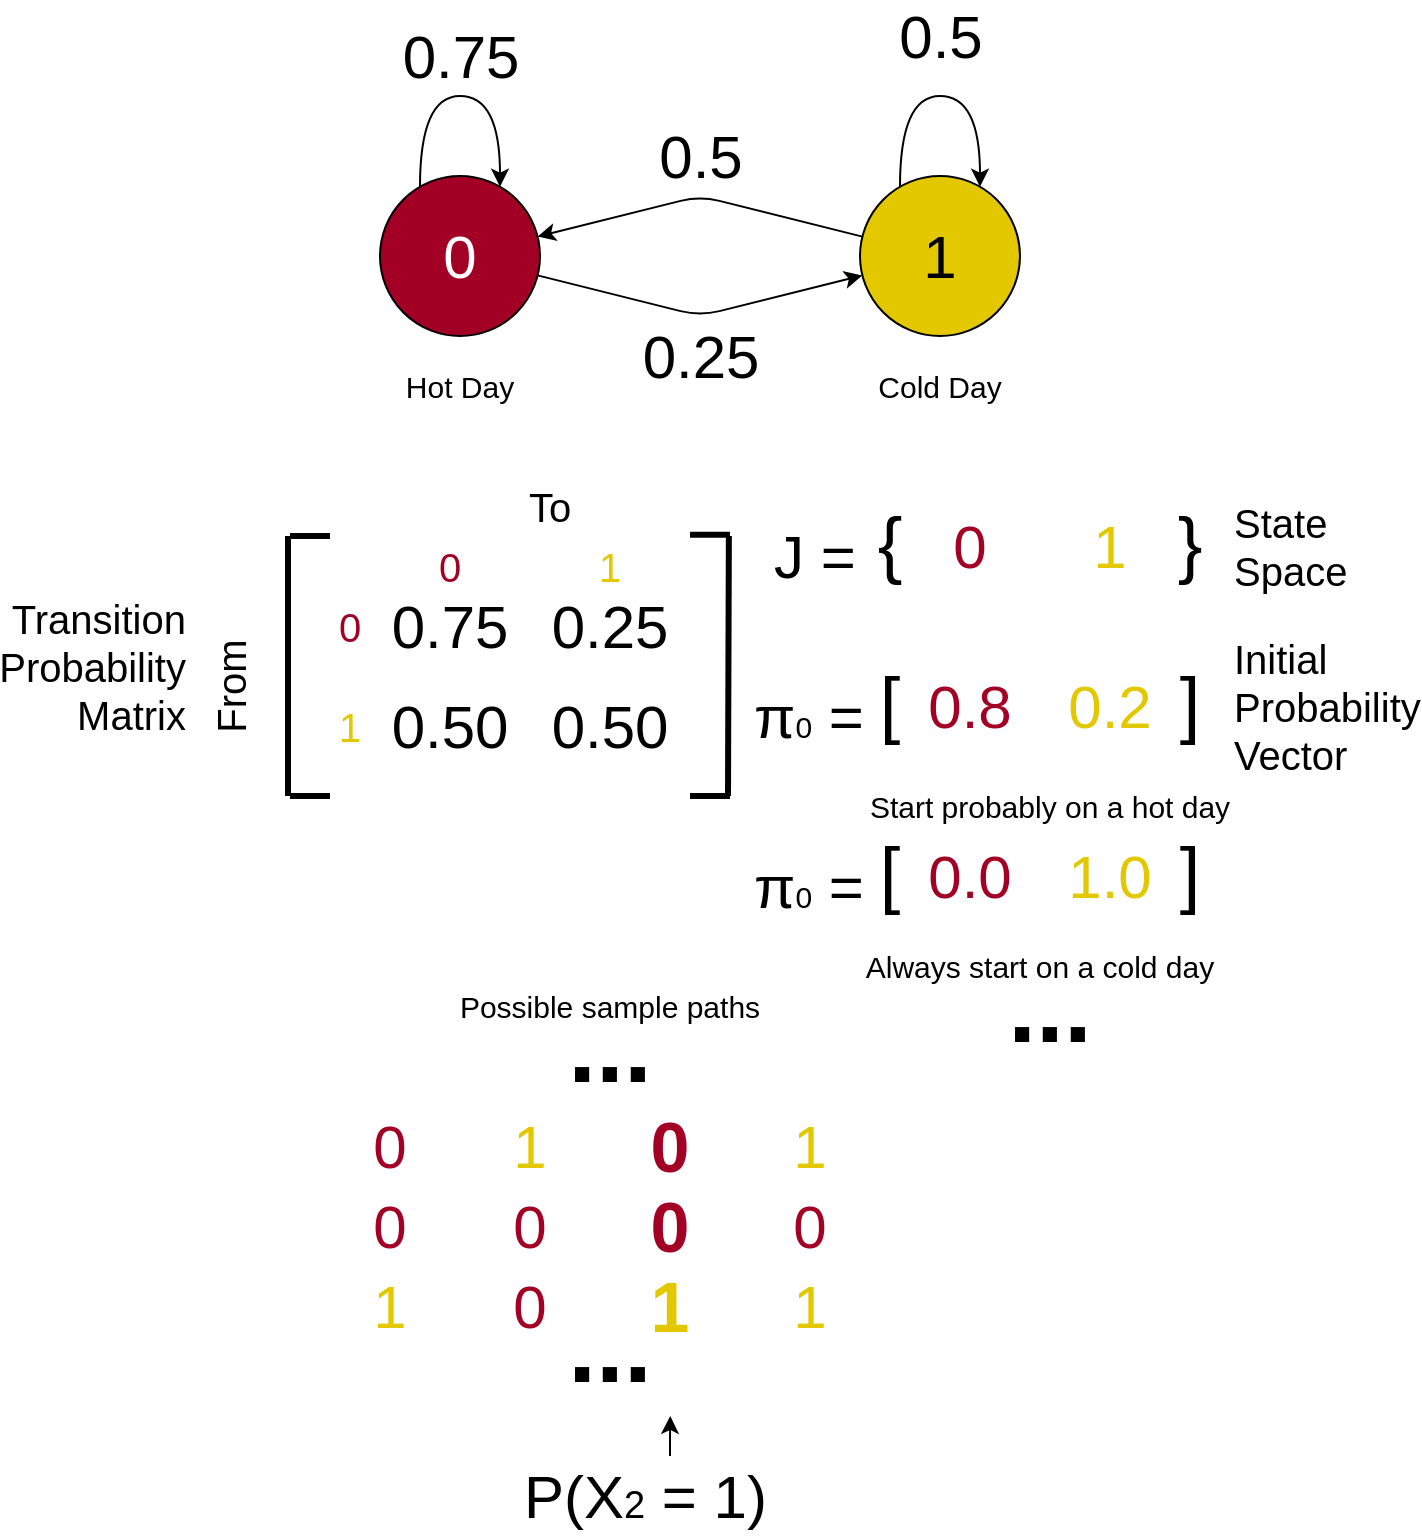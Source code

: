 <mxfile>
    <diagram id="0z1QWQmxoXmX3ae4kdpT" name="Page-1">
        <mxGraphModel dx="1883" dy="1312" grid="1" gridSize="10" guides="1" tooltips="1" connect="1" arrows="1" fold="1" page="1" pageScale="1" pageWidth="850" pageHeight="1100" math="0" shadow="0">
            <root>
                <mxCell id="0"/>
                <mxCell id="1" parent="0"/>
                <mxCell id="83" value="0.25" style="edgeStyle=none;html=1;fontSize=30;labelBackgroundColor=none;" edge="1" parent="1" source="5" target="15">
                    <mxGeometry y="-20" relative="1" as="geometry">
                        <Array as="points">
                            <mxPoint x="265" y="170"/>
                        </Array>
                        <mxPoint x="-5" y="1" as="offset"/>
                    </mxGeometry>
                </mxCell>
                <mxCell id="85" value="0.75" style="edgeStyle=orthogonalEdgeStyle;html=1;curved=1;fontSize=30;labelBackgroundColor=none;" edge="1" parent="1" source="5" target="5">
                    <mxGeometry y="20" relative="1" as="geometry">
                        <mxPoint x="135" y="30" as="targetPoint"/>
                        <Array as="points">
                            <mxPoint x="165" y="60"/>
                        </Array>
                        <mxPoint as="offset"/>
                    </mxGeometry>
                </mxCell>
                <mxCell id="5" value="0" style="ellipse;whiteSpace=wrap;html=1;aspect=fixed;fontSize=30;labelBackgroundColor=none;fillColor=#a20025;fontColor=#ffffff;strokeColor=#000000;" vertex="1" parent="1">
                    <mxGeometry x="105" y="100" width="80" height="80" as="geometry"/>
                </mxCell>
                <mxCell id="84" value="0.5" style="edgeStyle=none;html=1;fontSize=30;labelBackgroundColor=none;" edge="1" parent="1" source="15" target="5">
                    <mxGeometry y="-20" relative="1" as="geometry">
                        <Array as="points">
                            <mxPoint x="265" y="110"/>
                        </Array>
                        <mxPoint x="5" y="-1" as="offset"/>
                    </mxGeometry>
                </mxCell>
                <mxCell id="15" value="1" style="ellipse;whiteSpace=wrap;html=1;aspect=fixed;fontSize=30;labelBackgroundColor=none;fillColor=#e3c800;fontColor=#000000;strokeColor=#000000;" vertex="1" parent="1">
                    <mxGeometry x="345" y="100" width="80" height="80" as="geometry"/>
                </mxCell>
                <mxCell id="17" value="0.8" style="text;html=1;strokeColor=none;fillColor=none;align=center;verticalAlign=middle;whiteSpace=wrap;rounded=0;labelBackgroundColor=none;fontSize=30;fontColor=#A20025;" vertex="1" parent="1">
                    <mxGeometry x="370" y="350" width="60" height="30" as="geometry"/>
                </mxCell>
                <mxCell id="21" value="0.2" style="text;html=1;strokeColor=none;fillColor=none;align=center;verticalAlign=middle;whiteSpace=wrap;rounded=0;labelBackgroundColor=none;fontSize=30;fontColor=#E3C800;" vertex="1" parent="1">
                    <mxGeometry x="440" y="350" width="60" height="30" as="geometry"/>
                </mxCell>
                <mxCell id="22" value="[" style="text;html=1;strokeColor=none;fillColor=none;align=center;verticalAlign=middle;whiteSpace=wrap;rounded=0;labelBackgroundColor=none;fontSize=37;" vertex="1" parent="1">
                    <mxGeometry x="330" y="350" width="60" height="30" as="geometry"/>
                </mxCell>
                <mxCell id="23" value="]" style="text;html=1;strokeColor=none;fillColor=none;align=center;verticalAlign=middle;whiteSpace=wrap;rounded=0;labelBackgroundColor=none;fontSize=37;" vertex="1" parent="1">
                    <mxGeometry x="480" y="350" width="60" height="30" as="geometry"/>
                </mxCell>
                <mxCell id="36" value="0.25" style="text;html=1;strokeColor=none;fillColor=none;align=center;verticalAlign=middle;whiteSpace=wrap;rounded=0;labelBackgroundColor=none;fontSize=30;fontColor=default;" vertex="1" parent="1">
                    <mxGeometry x="190" y="310" width="60" height="30" as="geometry"/>
                </mxCell>
                <mxCell id="37" value="0.50" style="text;html=1;strokeColor=none;fillColor=none;align=center;verticalAlign=middle;whiteSpace=wrap;rounded=0;labelBackgroundColor=none;fontSize=30;fontColor=default;" vertex="1" parent="1">
                    <mxGeometry x="190" y="360" width="60" height="30" as="geometry"/>
                </mxCell>
                <mxCell id="40" value="0.75" style="text;html=1;strokeColor=none;fillColor=none;align=center;verticalAlign=middle;whiteSpace=wrap;rounded=0;labelBackgroundColor=none;fontSize=30;fontColor=default;" vertex="1" parent="1">
                    <mxGeometry x="110" y="310" width="60" height="30" as="geometry"/>
                </mxCell>
                <mxCell id="41" value="0.50" style="text;html=1;strokeColor=none;fillColor=none;align=center;verticalAlign=middle;whiteSpace=wrap;rounded=0;labelBackgroundColor=none;fontSize=30;fontColor=default;" vertex="1" parent="1">
                    <mxGeometry x="110" y="360" width="60" height="30" as="geometry"/>
                </mxCell>
                <mxCell id="44" value="0" style="text;html=1;strokeColor=none;fillColor=none;align=center;verticalAlign=middle;whiteSpace=wrap;rounded=0;labelBackgroundColor=none;fontSize=20;fontColor=#A20025;" vertex="1" parent="1">
                    <mxGeometry x="110" y="280" width="60" height="30" as="geometry"/>
                </mxCell>
                <mxCell id="48" value="1" style="text;html=1;strokeColor=none;fillColor=none;align=center;verticalAlign=middle;whiteSpace=wrap;rounded=0;labelBackgroundColor=none;fontSize=20;fontColor=#E3C800;" vertex="1" parent="1">
                    <mxGeometry x="190" y="280" width="60" height="30" as="geometry"/>
                </mxCell>
                <mxCell id="49" value="0" style="text;html=1;strokeColor=none;fillColor=none;align=center;verticalAlign=middle;whiteSpace=wrap;rounded=0;labelBackgroundColor=none;fontSize=20;fontColor=#A20025;" vertex="1" parent="1">
                    <mxGeometry x="60" y="310" width="60" height="30" as="geometry"/>
                </mxCell>
                <mxCell id="53" value="1" style="text;html=1;strokeColor=none;fillColor=none;align=center;verticalAlign=middle;whiteSpace=wrap;rounded=0;labelBackgroundColor=none;fontSize=20;fontColor=#E3C800;" vertex="1" parent="1">
                    <mxGeometry x="60" y="360" width="60" height="30" as="geometry"/>
                </mxCell>
                <mxCell id="61" value="From" style="text;html=1;strokeColor=none;fillColor=none;align=center;verticalAlign=middle;whiteSpace=wrap;rounded=0;labelBackgroundColor=none;fontSize=20;fontColor=default;rotation=-90;" vertex="1" parent="1">
                    <mxGeometry y="340" width="60" height="30" as="geometry"/>
                </mxCell>
                <mxCell id="62" value="To" style="text;html=1;strokeColor=none;fillColor=none;align=center;verticalAlign=middle;whiteSpace=wrap;rounded=0;labelBackgroundColor=none;fontSize=20;fontColor=default;rotation=0;" vertex="1" parent="1">
                    <mxGeometry x="160" y="250" width="60" height="30" as="geometry"/>
                </mxCell>
                <mxCell id="63" value="Initial Probability Vector" style="text;html=1;strokeColor=none;fillColor=none;align=left;verticalAlign=middle;whiteSpace=wrap;rounded=0;labelBackgroundColor=none;fontSize=20;fontColor=default;rotation=0;" vertex="1" parent="1">
                    <mxGeometry x="530" y="350" width="80" height="30" as="geometry"/>
                </mxCell>
                <mxCell id="64" value="Transition Probability Matrix" style="text;html=1;strokeColor=none;fillColor=none;align=right;verticalAlign=middle;whiteSpace=wrap;rounded=0;labelBackgroundColor=none;fontSize=20;fontColor=default;rotation=0;" vertex="1" parent="1">
                    <mxGeometry x="-70" y="330" width="80" height="30" as="geometry"/>
                </mxCell>
                <mxCell id="65" value="" style="endArrow=none;html=1;labelBackgroundColor=none;fontSize=20;fontColor=default;endSize=20;strokeWidth=3;" edge="1" parent="1">
                    <mxGeometry width="50" height="50" relative="1" as="geometry">
                        <mxPoint x="279" y="410" as="sourcePoint"/>
                        <mxPoint x="279.43" y="280" as="targetPoint"/>
                    </mxGeometry>
                </mxCell>
                <mxCell id="66" value="" style="endArrow=none;html=1;labelBackgroundColor=none;fontSize=20;fontColor=default;endSize=20;strokeWidth=3;" edge="1" parent="1">
                    <mxGeometry width="50" height="50" relative="1" as="geometry">
                        <mxPoint x="59" y="410" as="sourcePoint"/>
                        <mxPoint x="59" y="280" as="targetPoint"/>
                    </mxGeometry>
                </mxCell>
                <mxCell id="67" value="" style="endArrow=none;html=1;labelBackgroundColor=none;fontSize=20;fontColor=default;endSize=20;strokeWidth=3;" edge="1" parent="1">
                    <mxGeometry width="50" height="50" relative="1" as="geometry">
                        <mxPoint x="80" y="280" as="sourcePoint"/>
                        <mxPoint x="60" y="280" as="targetPoint"/>
                    </mxGeometry>
                </mxCell>
                <mxCell id="68" value="" style="endArrow=none;html=1;labelBackgroundColor=none;fontSize=20;fontColor=default;endSize=20;strokeWidth=3;" edge="1" parent="1">
                    <mxGeometry width="50" height="50" relative="1" as="geometry">
                        <mxPoint x="80" y="410" as="sourcePoint"/>
                        <mxPoint x="60" y="410" as="targetPoint"/>
                    </mxGeometry>
                </mxCell>
                <mxCell id="69" value="" style="endArrow=none;html=1;labelBackgroundColor=none;fontSize=20;fontColor=default;endSize=20;strokeWidth=3;" edge="1" parent="1">
                    <mxGeometry width="50" height="50" relative="1" as="geometry">
                        <mxPoint x="280" y="410" as="sourcePoint"/>
                        <mxPoint x="260" y="410" as="targetPoint"/>
                    </mxGeometry>
                </mxCell>
                <mxCell id="70" value="" style="endArrow=none;html=1;labelBackgroundColor=none;fontSize=20;fontColor=default;endSize=20;strokeWidth=3;" edge="1" parent="1">
                    <mxGeometry width="50" height="50" relative="1" as="geometry">
                        <mxPoint x="280" y="279.43" as="sourcePoint"/>
                        <mxPoint x="260" y="279.43" as="targetPoint"/>
                    </mxGeometry>
                </mxCell>
                <mxCell id="71" value="Start probably on a hot day" style="text;html=1;strokeColor=none;fillColor=none;align=center;verticalAlign=middle;whiteSpace=wrap;rounded=0;labelBackgroundColor=none;fontSize=15;fontColor=default;rotation=0;" vertex="1" parent="1">
                    <mxGeometry x="330" y="400" width="220" height="30" as="geometry"/>
                </mxCell>
                <mxCell id="72" value="State Space" style="text;html=1;strokeColor=none;fillColor=none;align=left;verticalAlign=middle;whiteSpace=wrap;rounded=0;labelBackgroundColor=none;fontSize=20;fontColor=default;rotation=0;" vertex="1" parent="1">
                    <mxGeometry x="530" y="270" width="80" height="30" as="geometry"/>
                </mxCell>
                <mxCell id="73" value="}" style="text;html=1;strokeColor=none;fillColor=none;align=center;verticalAlign=middle;whiteSpace=wrap;rounded=0;labelBackgroundColor=none;fontSize=37;" vertex="1" parent="1">
                    <mxGeometry x="480" y="270" width="60" height="30" as="geometry"/>
                </mxCell>
                <mxCell id="74" value="{" style="text;html=1;strokeColor=none;fillColor=none;align=center;verticalAlign=middle;whiteSpace=wrap;rounded=0;labelBackgroundColor=none;fontSize=37;" vertex="1" parent="1">
                    <mxGeometry x="330" y="270" width="60" height="30" as="geometry"/>
                </mxCell>
                <mxCell id="75" value="0" style="text;html=1;strokeColor=none;fillColor=none;align=center;verticalAlign=middle;whiteSpace=wrap;rounded=0;labelBackgroundColor=none;fontSize=30;fontColor=#A20025;" vertex="1" parent="1">
                    <mxGeometry x="370" y="270" width="60" height="30" as="geometry"/>
                </mxCell>
                <mxCell id="79" value="1" style="text;html=1;strokeColor=none;fillColor=none;align=center;verticalAlign=middle;whiteSpace=wrap;rounded=0;labelBackgroundColor=none;fontSize=30;fontColor=#E3C800;" vertex="1" parent="1">
                    <mxGeometry x="440" y="270" width="60" height="30" as="geometry"/>
                </mxCell>
                <mxCell id="80" value="J =" style="text;html=1;strokeColor=none;fillColor=none;align=left;verticalAlign=middle;whiteSpace=wrap;rounded=0;labelBackgroundColor=none;fontSize=30;fontColor=default;rotation=0;" vertex="1" parent="1">
                    <mxGeometry x="300" y="270" width="80" height="40" as="geometry"/>
                </mxCell>
                <mxCell id="82" value="π&lt;font style=&quot;font-size: 15px&quot;&gt;0&lt;/font&gt; =" style="text;html=1;strokeColor=none;fillColor=none;align=left;verticalAlign=middle;whiteSpace=wrap;rounded=0;labelBackgroundColor=none;fontSize=30;fontColor=default;rotation=0;" vertex="1" parent="1">
                    <mxGeometry x="290" y="350" width="80" height="40" as="geometry"/>
                </mxCell>
                <mxCell id="86" value="0.5" style="edgeStyle=orthogonalEdgeStyle;curved=1;html=1;fontSize=30;labelBackgroundColor=none;" edge="1" parent="1" source="15" target="15">
                    <mxGeometry y="30" relative="1" as="geometry">
                        <Array as="points">
                            <mxPoint x="405" y="60"/>
                        </Array>
                        <mxPoint as="offset"/>
                    </mxGeometry>
                </mxCell>
                <mxCell id="87" value="Hot Day" style="text;html=1;strokeColor=none;fillColor=none;align=center;verticalAlign=middle;whiteSpace=wrap;rounded=0;labelBackgroundColor=none;fontSize=15;fontColor=default;rotation=0;" vertex="1" parent="1">
                    <mxGeometry x="85" y="190" width="120" height="30" as="geometry"/>
                </mxCell>
                <mxCell id="88" value="Cold Day" style="text;html=1;strokeColor=none;fillColor=none;align=center;verticalAlign=middle;whiteSpace=wrap;rounded=0;labelBackgroundColor=none;fontSize=15;fontColor=default;rotation=0;" vertex="1" parent="1">
                    <mxGeometry x="325" y="190" width="120" height="30" as="geometry"/>
                </mxCell>
                <mxCell id="90" value="0.0" style="text;html=1;strokeColor=none;fillColor=none;align=center;verticalAlign=middle;whiteSpace=wrap;rounded=0;labelBackgroundColor=none;fontSize=30;fontColor=#A20025;" vertex="1" parent="1">
                    <mxGeometry x="370" y="435" width="60" height="30" as="geometry"/>
                </mxCell>
                <mxCell id="91" value="1.0" style="text;html=1;strokeColor=none;fillColor=none;align=center;verticalAlign=middle;whiteSpace=wrap;rounded=0;labelBackgroundColor=none;fontSize=30;fontColor=#E3C800;" vertex="1" parent="1">
                    <mxGeometry x="440" y="435" width="60" height="30" as="geometry"/>
                </mxCell>
                <mxCell id="92" value="[" style="text;html=1;strokeColor=none;fillColor=none;align=center;verticalAlign=middle;whiteSpace=wrap;rounded=0;labelBackgroundColor=none;fontSize=37;" vertex="1" parent="1">
                    <mxGeometry x="330" y="435" width="60" height="30" as="geometry"/>
                </mxCell>
                <mxCell id="93" value="]" style="text;html=1;strokeColor=none;fillColor=none;align=center;verticalAlign=middle;whiteSpace=wrap;rounded=0;labelBackgroundColor=none;fontSize=37;" vertex="1" parent="1">
                    <mxGeometry x="480" y="435" width="60" height="30" as="geometry"/>
                </mxCell>
                <mxCell id="96" value="π&lt;font style=&quot;font-size: 15px&quot;&gt;0&lt;/font&gt; =" style="text;html=1;strokeColor=none;fillColor=none;align=left;verticalAlign=middle;whiteSpace=wrap;rounded=0;labelBackgroundColor=none;fontSize=30;fontColor=default;rotation=0;" vertex="1" parent="1">
                    <mxGeometry x="290" y="435" width="80" height="40" as="geometry"/>
                </mxCell>
                <mxCell id="97" value="Always start on a cold day" style="text;html=1;strokeColor=none;fillColor=none;align=center;verticalAlign=middle;whiteSpace=wrap;rounded=0;labelBackgroundColor=none;fontSize=15;fontColor=default;rotation=0;" vertex="1" parent="1">
                    <mxGeometry x="325" y="480" width="220" height="30" as="geometry"/>
                </mxCell>
                <mxCell id="98" value="..." style="text;html=1;strokeColor=none;fillColor=none;align=center;verticalAlign=middle;whiteSpace=wrap;rounded=0;labelBackgroundColor=none;fontSize=50;fontColor=default;fontStyle=1" vertex="1" parent="1">
                    <mxGeometry x="410" y="500" width="60" height="30" as="geometry"/>
                </mxCell>
                <mxCell id="99" value="0" style="text;html=1;strokeColor=none;fillColor=none;align=center;verticalAlign=middle;whiteSpace=wrap;rounded=0;labelBackgroundColor=none;fontSize=30;fontColor=#A20025;" vertex="1" parent="1">
                    <mxGeometry x="80" y="570" width="60" height="30" as="geometry"/>
                </mxCell>
                <mxCell id="100" value="1" style="text;html=1;strokeColor=none;fillColor=none;align=center;verticalAlign=middle;whiteSpace=wrap;rounded=0;labelBackgroundColor=none;fontSize=30;fontColor=#E3C800;" vertex="1" parent="1">
                    <mxGeometry x="150" y="570" width="60" height="30" as="geometry"/>
                </mxCell>
                <mxCell id="101" value="0" style="text;html=1;strokeColor=none;fillColor=none;align=center;verticalAlign=middle;whiteSpace=wrap;rounded=0;labelBackgroundColor=none;fontSize=35;fontColor=#A20025;fontStyle=1" vertex="1" parent="1">
                    <mxGeometry x="220" y="570" width="60" height="30" as="geometry"/>
                </mxCell>
                <mxCell id="102" value="1" style="text;html=1;strokeColor=none;fillColor=none;align=center;verticalAlign=middle;whiteSpace=wrap;rounded=0;labelBackgroundColor=none;fontSize=30;fontColor=#E3C800;" vertex="1" parent="1">
                    <mxGeometry x="290" y="570" width="60" height="30" as="geometry"/>
                </mxCell>
                <mxCell id="103" value="0" style="text;html=1;strokeColor=none;fillColor=none;align=center;verticalAlign=middle;whiteSpace=wrap;rounded=0;labelBackgroundColor=none;fontSize=30;fontColor=#A20025;" vertex="1" parent="1">
                    <mxGeometry x="80" y="610" width="60" height="30" as="geometry"/>
                </mxCell>
                <mxCell id="104" value="0" style="text;html=1;strokeColor=none;fillColor=none;align=center;verticalAlign=middle;whiteSpace=wrap;rounded=0;labelBackgroundColor=none;fontSize=30;fontColor=#A20025;" vertex="1" parent="1">
                    <mxGeometry x="150" y="610" width="60" height="30" as="geometry"/>
                </mxCell>
                <mxCell id="105" value="0" style="text;html=1;strokeColor=none;fillColor=none;align=center;verticalAlign=middle;whiteSpace=wrap;rounded=0;labelBackgroundColor=none;fontSize=35;fontColor=#A20025;fontStyle=1" vertex="1" parent="1">
                    <mxGeometry x="220" y="610" width="60" height="30" as="geometry"/>
                </mxCell>
                <mxCell id="107" value="0" style="text;html=1;strokeColor=none;fillColor=none;align=center;verticalAlign=middle;whiteSpace=wrap;rounded=0;labelBackgroundColor=none;fontSize=30;fontColor=#A20025;" vertex="1" parent="1">
                    <mxGeometry x="290" y="610" width="60" height="30" as="geometry"/>
                </mxCell>
                <mxCell id="108" value="1" style="text;html=1;strokeColor=none;fillColor=none;align=center;verticalAlign=middle;whiteSpace=wrap;rounded=0;labelBackgroundColor=none;fontSize=30;fontColor=#E3C800;" vertex="1" parent="1">
                    <mxGeometry x="80" y="650" width="60" height="30" as="geometry"/>
                </mxCell>
                <mxCell id="109" value="0" style="text;html=1;strokeColor=none;fillColor=none;align=center;verticalAlign=middle;whiteSpace=wrap;rounded=0;labelBackgroundColor=none;fontSize=30;fontColor=#A20025;" vertex="1" parent="1">
                    <mxGeometry x="150" y="650" width="60" height="30" as="geometry"/>
                </mxCell>
                <mxCell id="110" value="1" style="text;html=1;strokeColor=none;fillColor=none;align=center;verticalAlign=middle;whiteSpace=wrap;rounded=0;labelBackgroundColor=none;fontSize=35;fontColor=#E3C800;fontStyle=1" vertex="1" parent="1">
                    <mxGeometry x="220" y="650" width="60" height="30" as="geometry"/>
                </mxCell>
                <mxCell id="111" value="1" style="text;html=1;strokeColor=none;fillColor=none;align=center;verticalAlign=middle;whiteSpace=wrap;rounded=0;labelBackgroundColor=none;fontSize=30;fontColor=#E3C800;" vertex="1" parent="1">
                    <mxGeometry x="290" y="650" width="60" height="30" as="geometry"/>
                </mxCell>
                <mxCell id="112" value="Possible sample paths" style="text;html=1;strokeColor=none;fillColor=none;align=center;verticalAlign=middle;whiteSpace=wrap;rounded=0;labelBackgroundColor=none;fontSize=15;fontColor=default;rotation=0;" vertex="1" parent="1">
                    <mxGeometry x="110" y="500" width="220" height="30" as="geometry"/>
                </mxCell>
                <mxCell id="115" style="edgeStyle=orthogonalEdgeStyle;curved=1;html=1;exitX=0.5;exitY=0;exitDx=0;exitDy=0;labelBackgroundColor=none;fontSize=19;fontColor=#A20025;" edge="1" parent="1" source="114">
                    <mxGeometry relative="1" as="geometry">
                        <mxPoint x="250.143" y="720" as="targetPoint"/>
                    </mxGeometry>
                </mxCell>
                <mxCell id="114" value="P(X&lt;font style=&quot;font-size: 19px&quot;&gt;2&lt;/font&gt; = 1)" style="text;html=1;strokeColor=none;fillColor=none;align=left;verticalAlign=middle;whiteSpace=wrap;rounded=0;labelBackgroundColor=none;fontSize=30;fontColor=default;rotation=0;" vertex="1" parent="1">
                    <mxGeometry x="175" y="740" width="150" height="40" as="geometry"/>
                </mxCell>
                <mxCell id="116" value="..." style="text;html=1;strokeColor=none;fillColor=none;align=center;verticalAlign=middle;whiteSpace=wrap;rounded=0;labelBackgroundColor=none;fontSize=50;fontColor=default;fontStyle=1" vertex="1" parent="1">
                    <mxGeometry x="190" y="670" width="60" height="30" as="geometry"/>
                </mxCell>
                <mxCell id="117" value="..." style="text;html=1;strokeColor=none;fillColor=none;align=center;verticalAlign=middle;whiteSpace=wrap;rounded=0;labelBackgroundColor=none;fontSize=50;fontColor=default;fontStyle=1" vertex="1" parent="1">
                    <mxGeometry x="190" y="520" width="60" height="30" as="geometry"/>
                </mxCell>
            </root>
        </mxGraphModel>
    </diagram>
</mxfile>